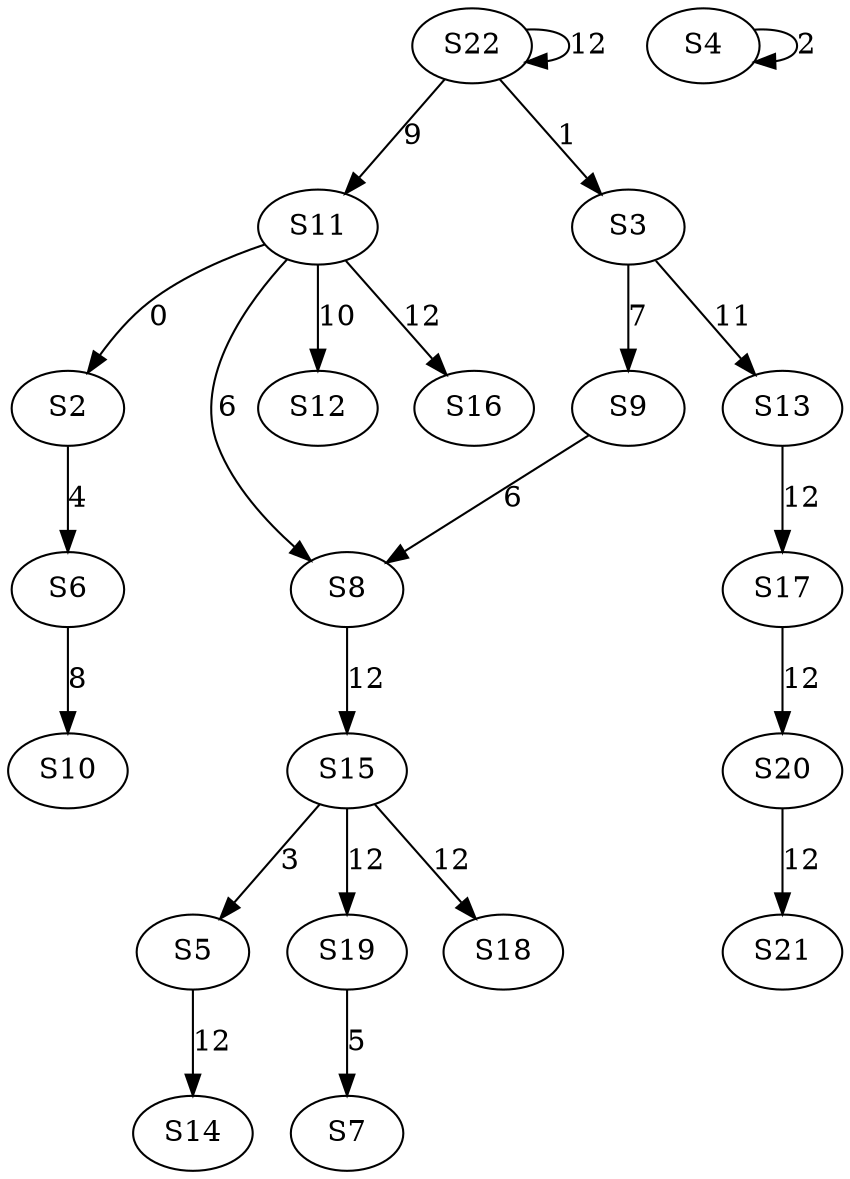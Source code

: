 strict digraph {
	S11 -> S2 [ label = 0 ];
	S22 -> S3 [ label = 1 ];
	S4 -> S4 [ label = 2 ];
	S15 -> S5 [ label = 3 ];
	S2 -> S6 [ label = 4 ];
	S19 -> S7 [ label = 5 ];
	S9 -> S8 [ label = 6 ];
	S3 -> S9 [ label = 7 ];
	S6 -> S10 [ label = 8 ];
	S22 -> S11 [ label = 9 ];
	S11 -> S12 [ label = 10 ];
	S3 -> S13 [ label = 11 ];
	S5 -> S14 [ label = 12 ];
	S8 -> S15 [ label = 12 ];
	S11 -> S16 [ label = 12 ];
	S13 -> S17 [ label = 12 ];
	S15 -> S18 [ label = 12 ];
	S15 -> S19 [ label = 12 ];
	S17 -> S20 [ label = 12 ];
	S20 -> S21 [ label = 12 ];
	S22 -> S22 [ label = 12 ];
	S11 -> S8 [ label = 6 ];
}